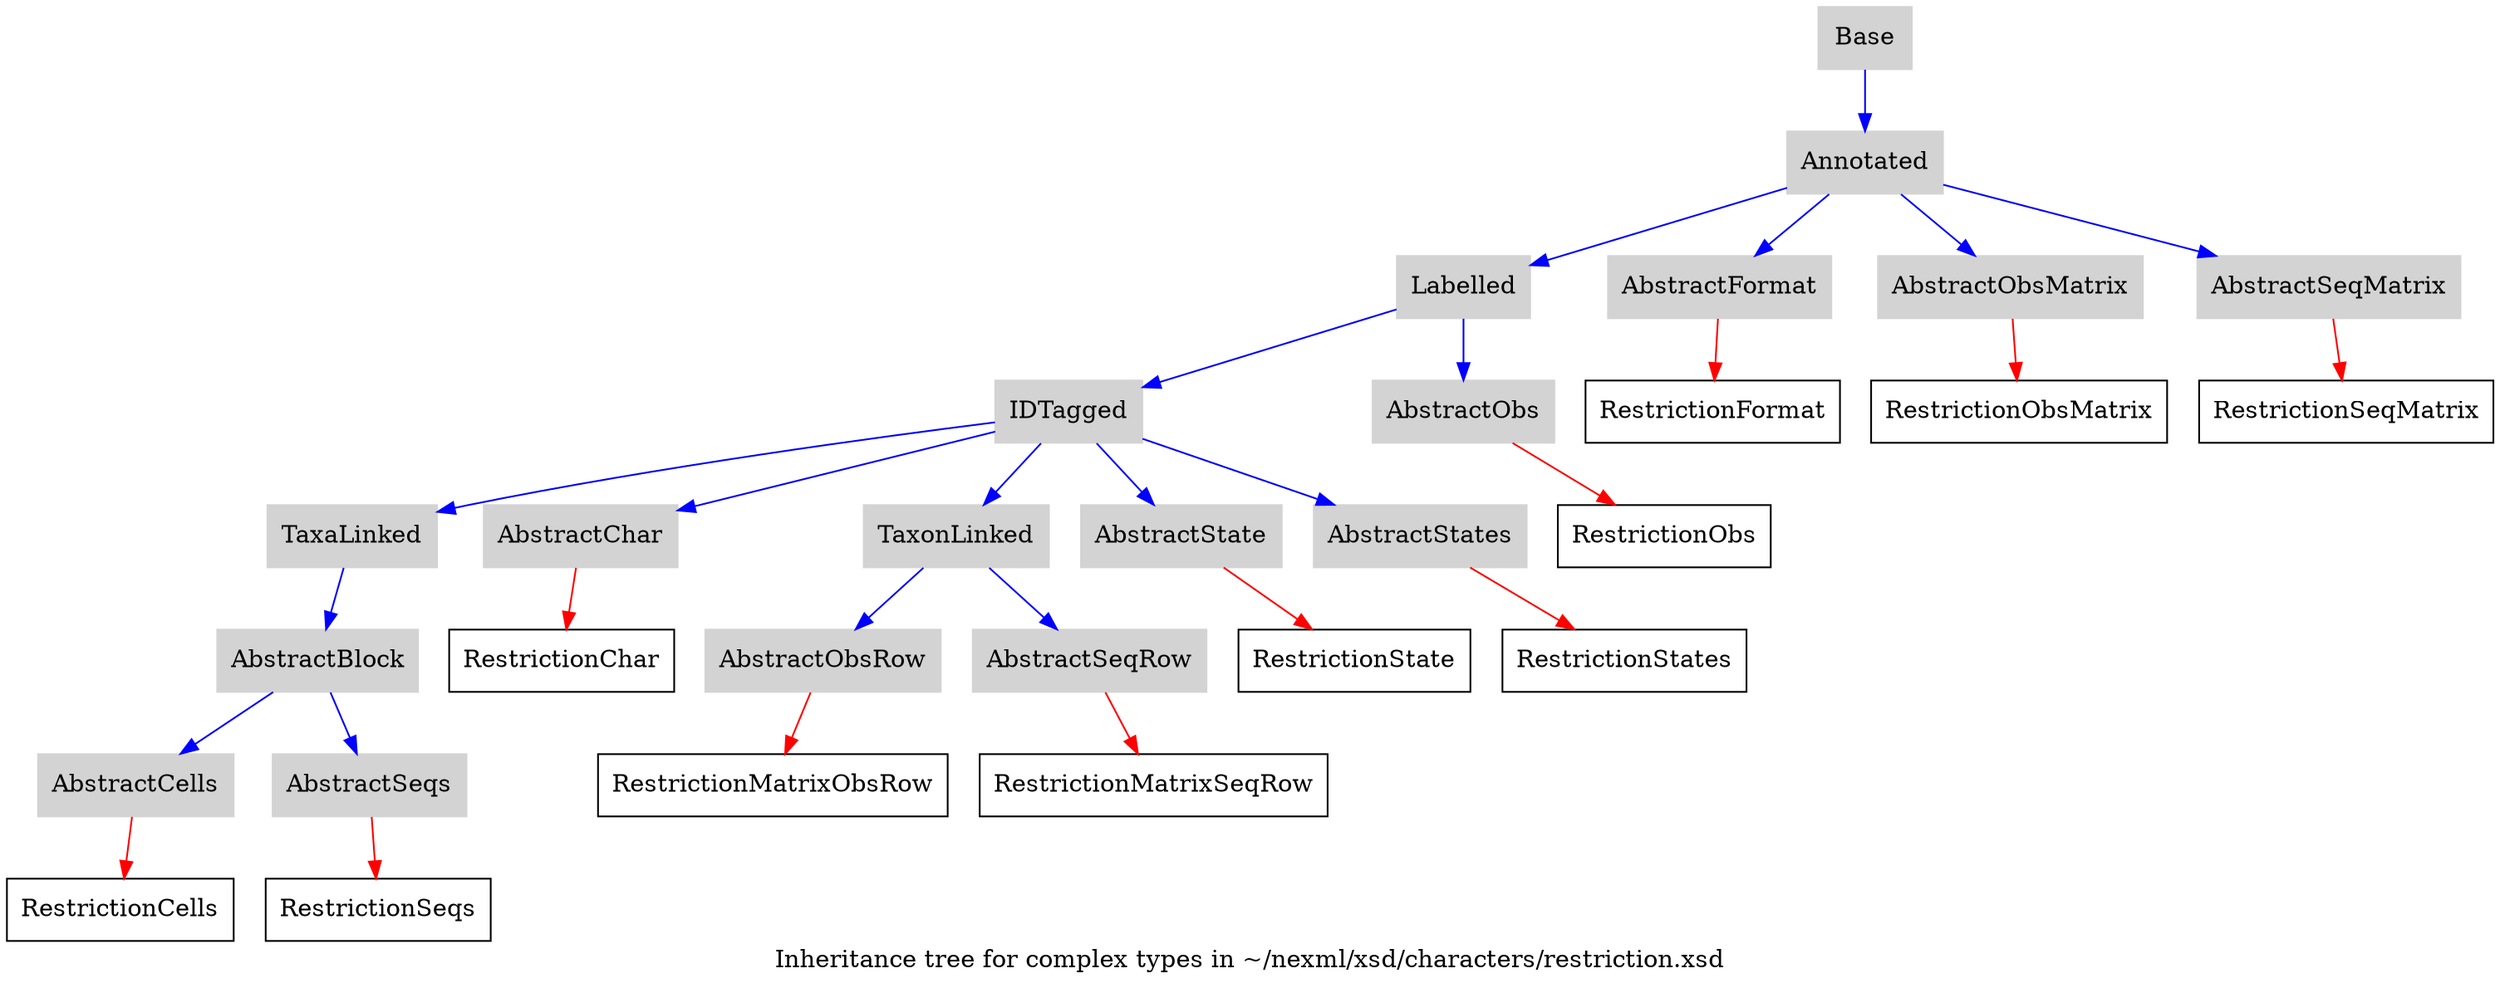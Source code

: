 /*
    this graphviz graph documents the nexml inheritance tree
    from /Users/priyam/nexml/nexml.github.io/nexml/xsd/characters/restriction.xsd upwards. Graph generated on Tue Sep 23 12:49:34 2014    from template: $Id$    
*/
digraph inheritance {
    label="Inheritance tree for complex types in ~/nexml/xsd/characters/restriction.xsd";
                                                                RestrictionCells [URL="/doc/schema-1/characters/restriction/#RestrictionCells",shape=box];        
                                                                        AbstractCells -> RestrictionCells [color=red];
                                                                                AbstractCells [URL="/doc/schema-1/characters/abstractcharacters/#AbstractCells",shape=box,color=lightgrey,style=filled];
                                                                                AbstractBlock -> AbstractCells [color=blue];
                                                                                AbstractBlock [URL="/doc/schema-1/characters/abstractcharacters/#AbstractBlock",shape=box,color=lightgrey,style=filled];
                                                                                TaxaLinked -> AbstractBlock [color=blue];
                                                                                TaxaLinked [URL="/doc/schema-1/abstract/#TaxaLinked",shape=box,color=lightgrey,style=filled];
                                                                                IDTagged -> TaxaLinked [color=blue];
                                                                                IDTagged [URL="/doc/schema-1/abstract/#IDTagged",shape=box,color=lightgrey,style=filled];
                                                                                Labelled -> IDTagged [color=blue];
                                                                                Labelled [URL="/doc/schema-1/abstract/#Labelled",shape=box,color=lightgrey,style=filled];
                                                                                Annotated -> Labelled [color=blue];
                                                                                Annotated [URL="/doc/schema-1/abstract/#Annotated",shape=box,color=lightgrey,style=filled];
                                                                                Base -> Annotated [color=blue];
                                                                                Base [URL="/doc/schema-1/meta/annotations/#Base",shape=box,color=lightgrey,style=filled];
                                                                                                                RestrictionChar [URL="/doc/schema-1/characters/restriction/#RestrictionChar",shape=box];        
                                                                        AbstractChar -> RestrictionChar [color=red];
                                                                                AbstractChar [URL="/doc/schema-1/characters/abstractcharacters/#AbstractChar",shape=box,color=lightgrey,style=filled];
                                                                                IDTagged -> AbstractChar [color=blue];
                                                                                                                                                                                                                                                                                                                                                                                                                                    RestrictionFormat [URL="/doc/schema-1/characters/restriction/#RestrictionFormat",shape=box];        
                                                                        AbstractFormat -> RestrictionFormat [color=red];
                                                                                AbstractFormat [URL="/doc/schema-1/characters/abstractcharacters/#AbstractFormat",shape=box,color=lightgrey,style=filled];
                                                                                Annotated -> AbstractFormat [color=blue];
                                                                                                                                                                                                                                            RestrictionMatrixObsRow [URL="/doc/schema-1/characters/restriction/#RestrictionMatrixObsRow",shape=box];        
                                                                        AbstractObsRow -> RestrictionMatrixObsRow [color=red];
                                                                                AbstractObsRow [URL="/doc/schema-1/characters/abstractcharacters/#AbstractObsRow",shape=box,color=lightgrey,style=filled];
                                                                                TaxonLinked -> AbstractObsRow [color=blue];
                                                                                TaxonLinked [URL="/doc/schema-1/abstract/#TaxonLinked",shape=box,color=lightgrey,style=filled];
                                                                                IDTagged -> TaxonLinked [color=blue];
                                                                                                                                                                                                                                                                                                                                                                                                                                    RestrictionMatrixSeqRow [URL="/doc/schema-1/characters/restriction/#RestrictionMatrixSeqRow",shape=box];        
                                                                        AbstractSeqRow -> RestrictionMatrixSeqRow [color=red];
                                                                                AbstractSeqRow [URL="/doc/schema-1/characters/abstractcharacters/#AbstractSeqRow",shape=box,color=lightgrey,style=filled];
                                                                                TaxonLinked -> AbstractSeqRow [color=blue];
                                                                                                                                                                                                                                                                                                                                                                                                                                                                                                                                RestrictionObs [URL="/doc/schema-1/characters/restriction/#RestrictionObs",shape=box];        
                                                                        AbstractObs -> RestrictionObs [color=red];
                                                                                AbstractObs [URL="/doc/schema-1/characters/abstractcharacters/#AbstractObs",shape=box,color=lightgrey,style=filled];
                                                                                Labelled -> AbstractObs [color=blue];
                                                                                                                                                                                                                                                                                                                                        RestrictionObsMatrix [URL="/doc/schema-1/characters/restriction/#RestrictionObsMatrix",shape=box];        
                                                                        AbstractObsMatrix -> RestrictionObsMatrix [color=red];
                                                                                AbstractObsMatrix [URL="/doc/schema-1/characters/abstractcharacters/#AbstractObsMatrix",shape=box,color=lightgrey,style=filled];
                                                                                Annotated -> AbstractObsMatrix [color=blue];
                                                                                                                                                                                                                                            RestrictionSeqMatrix [URL="/doc/schema-1/characters/restriction/#RestrictionSeqMatrix",shape=box];        
                                                                        AbstractSeqMatrix -> RestrictionSeqMatrix [color=red];
                                                                                AbstractSeqMatrix [URL="/doc/schema-1/characters/abstractcharacters/#AbstractSeqMatrix",shape=box,color=lightgrey,style=filled];
                                                                                Annotated -> AbstractSeqMatrix [color=blue];
                                                                                                                                                                                                                                            RestrictionSeqs [URL="/doc/schema-1/characters/restriction/#RestrictionSeqs",shape=box];        
                                                                        AbstractSeqs -> RestrictionSeqs [color=red];
                                                                                AbstractSeqs [URL="/doc/schema-1/characters/abstractcharacters/#AbstractSeqs",shape=box,color=lightgrey,style=filled];
                                                                                AbstractBlock -> AbstractSeqs [color=blue];
                                                                                                                                                                                                                                                                                                                                                                                                                                                                                                                                                                                                                            RestrictionState [URL="/doc/schema-1/characters/restriction/#RestrictionState",shape=box];        
                                                                        AbstractState -> RestrictionState [color=red];
                                                                                AbstractState [URL="/doc/schema-1/characters/abstractcharacters/#AbstractState",shape=box,color=lightgrey,style=filled];
                                                                                IDTagged -> AbstractState [color=blue];
                                                                                                                                                                                                                                                                                                                                                                                                                                    RestrictionStates [URL="/doc/schema-1/characters/restriction/#RestrictionStates",shape=box];        
                                                                        AbstractStates -> RestrictionStates [color=red];
                                                                                AbstractStates [URL="/doc/schema-1/characters/abstractcharacters/#AbstractStates",shape=box,color=lightgrey,style=filled];
                                                                                IDTagged -> AbstractStates [color=blue];
                                                                                                                                                                                                                                                                                                                                                                                }


